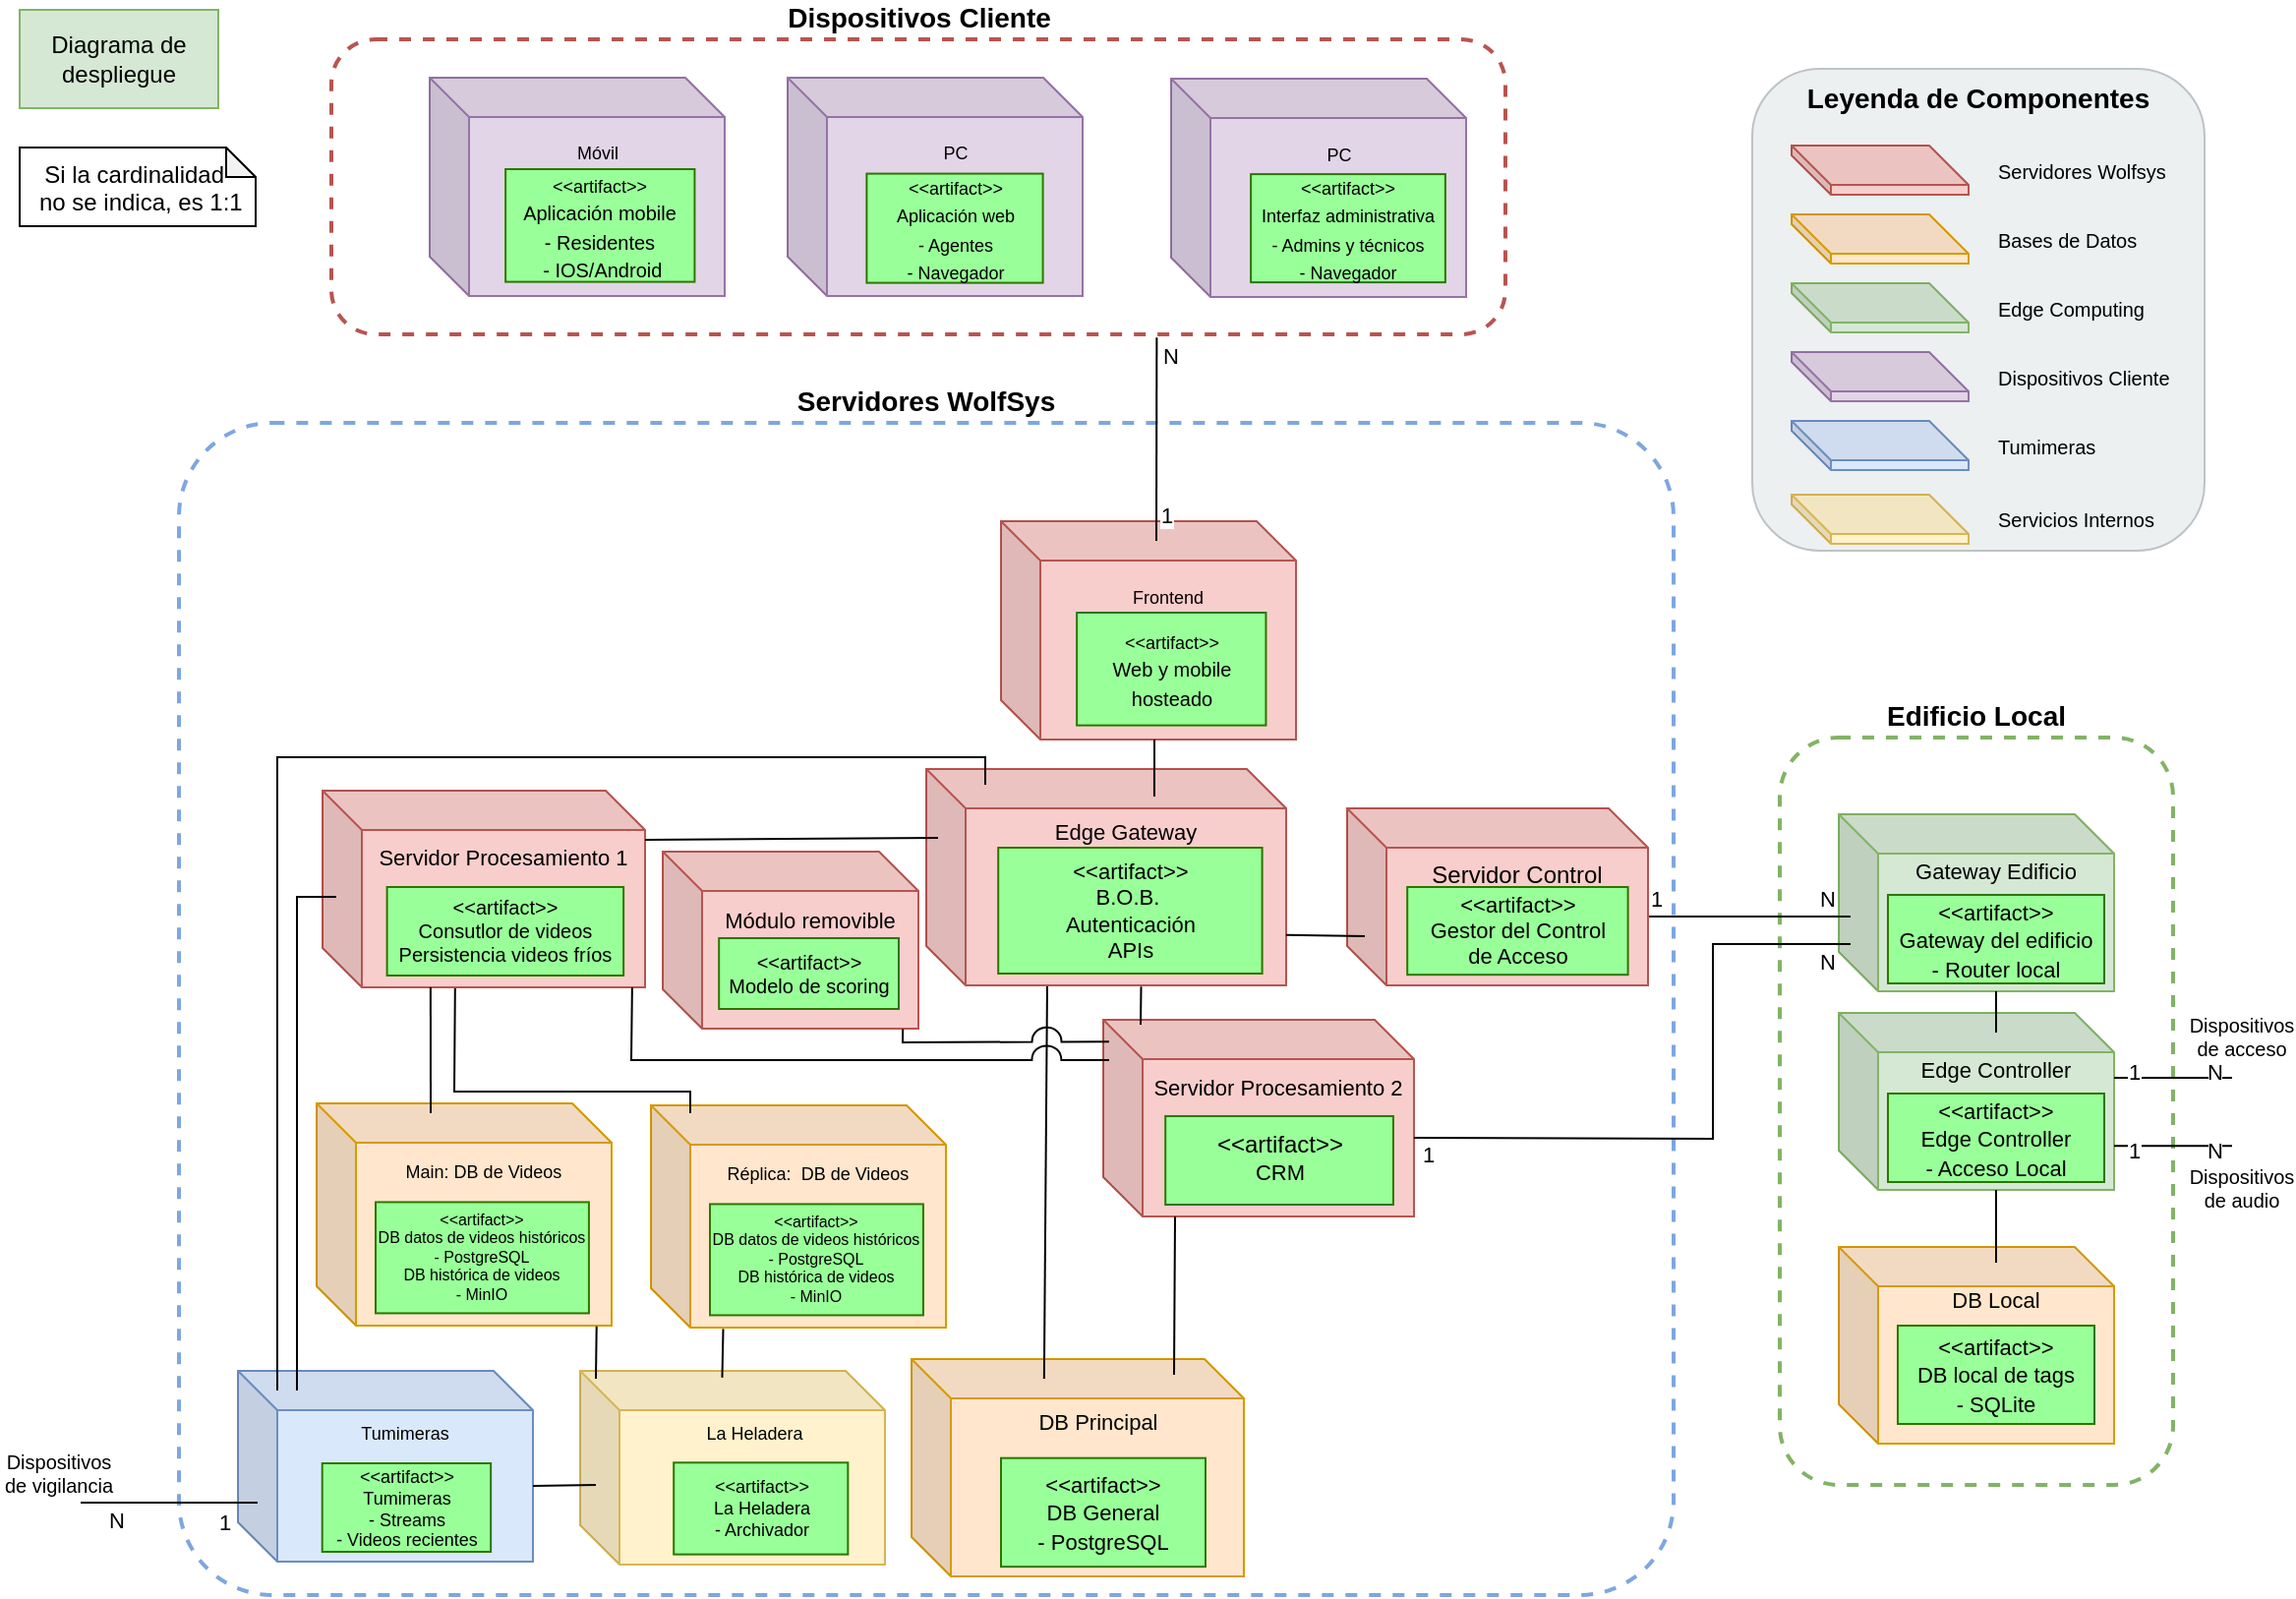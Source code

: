<mxfile version="27.1.4">
  <diagram name="Page-1" id="L1RatjPxenl9vrnPu1-D">
    <mxGraphModel dx="233" dy="1022" grid="1" gridSize="10" guides="1" tooltips="1" connect="1" arrows="1" fold="1" page="1" pageScale="1" pageWidth="1169" pageHeight="827" math="0" shadow="0">
      <root>
        <mxCell id="0" />
        <mxCell id="1" parent="0" />
        <mxCell id="0Tk5fZXrLw2a1cFThhE1-13" value="Servidores WolfSys" style="rounded=1;whiteSpace=wrap;html=1;fillColor=none;strokeColor=#7EA6E0;strokeWidth=2;dashed=1;verticalAlign=bottom;fontSize=14;fontStyle=1;labelPosition=center;verticalLabelPosition=top;align=center;arcSize=8;" parent="1" vertex="1">
          <mxGeometry x="1260" y="220" width="760" height="596" as="geometry" />
        </mxCell>
        <mxCell id="0Tk5fZXrLw2a1cFThhE1-14" value="Edificio Local" style="rounded=1;whiteSpace=wrap;html=1;fillColor=none;strokeColor=#82B366;strokeWidth=2;dashed=1;verticalAlign=bottom;fontSize=14;fontStyle=1;labelPosition=center;verticalLabelPosition=top;align=center;" parent="1" vertex="1">
          <mxGeometry x="2074" y="380" width="200" height="380" as="geometry" />
        </mxCell>
        <mxCell id="m0v21Xdj4hiuPf1z9c73-37" value="" style="group" parent="1" vertex="1" connectable="0">
          <mxGeometry x="2104" y="419" width="140" height="90" as="geometry" />
        </mxCell>
        <mxCell id="0Tk5fZXrLw2a1cFThhE1-23" value="Gateway Edificio&lt;br&gt;&lt;br&gt;&lt;div&gt;&lt;br&gt;&lt;/div&gt;&lt;div&gt;&lt;br&gt;&lt;/div&gt;&lt;div&gt;&lt;br&gt;&lt;/div&gt;" style="shape=cube;whiteSpace=wrap;html=1;boundedLbl=1;backgroundOutline=1;darkOpacity=0.05;darkOpacity2=0.1;fillColor=#d5e8d4;strokeColor=#82b366;fontSize=11;fontStyle=0;" parent="m0v21Xdj4hiuPf1z9c73-37" vertex="1">
          <mxGeometry width="140" height="90" as="geometry" />
        </mxCell>
        <mxCell id="0Tk5fZXrLw2a1cFThhE1-73" value="&lt;span style=&quot;font-size: 11px;&quot;&gt;&amp;lt;&amp;lt;artifact&amp;gt;&amp;gt;&lt;/span&gt;&lt;br style=&quot;font-size: 11px;&quot;&gt;&lt;span style=&quot;font-size: 11px;&quot;&gt;Gateway del edificio&lt;/span&gt;&lt;div&gt;&lt;span style=&quot;font-size: 11px;&quot;&gt;- Router local&lt;/span&gt;&lt;/div&gt;" style="rounded=0;whiteSpace=wrap;html=1;fillColor=#99FF99;fontColor=#000000;strokeColor=#2D7600;" parent="m0v21Xdj4hiuPf1z9c73-37" vertex="1">
          <mxGeometry x="25" y="41" width="110" height="45" as="geometry" />
        </mxCell>
        <mxCell id="0Tk5fZXrLw2a1cFThhE1-15" value="Dispositivos Cliente" style="rounded=1;whiteSpace=wrap;html=1;fillColor=none;strokeColor=#B85450;strokeWidth=2;dashed=1;verticalAlign=bottom;fontSize=14;fontStyle=1;labelPosition=center;verticalLabelPosition=top;align=center;" parent="1" vertex="1">
          <mxGeometry x="1337.5" y="25" width="597" height="150" as="geometry" />
        </mxCell>
        <mxCell id="m0v21Xdj4hiuPf1z9c73-19" value="" style="group" parent="1" vertex="1" connectable="0">
          <mxGeometry x="2060" y="40" width="230" height="245" as="geometry" />
        </mxCell>
        <mxCell id="0Tk5fZXrLw2a1cFThhE1-40" value="Leyenda de Componentes" style="rounded=1;whiteSpace=wrap;html=1;fillColor=#ECF0F1;strokeColor=#BDC3C7;verticalAlign=top;fontSize=14;fontStyle=1;" parent="m0v21Xdj4hiuPf1z9c73-19" vertex="1">
          <mxGeometry width="230" height="245" as="geometry" />
        </mxCell>
        <mxCell id="0Tk5fZXrLw2a1cFThhE1-41" value="Servidores Wolfsys" style="shape=cube;whiteSpace=wrap;html=1;boundedLbl=1;backgroundOutline=1;darkOpacity=0.05;darkOpacity2=0.1;fillColor=#f8cecc;strokeColor=#b85450;fontSize=10;verticalAlign=middle;labelBackgroundColor=none;horizontal=1;labelPosition=right;verticalLabelPosition=middle;align=left;spacing=15;" parent="m0v21Xdj4hiuPf1z9c73-19" vertex="1">
          <mxGeometry x="20" y="39" width="90" height="25" as="geometry" />
        </mxCell>
        <mxCell id="0Tk5fZXrLw2a1cFThhE1-42" value="Bases de Datos" style="shape=cube;whiteSpace=wrap;html=1;boundedLbl=1;backgroundOutline=1;darkOpacity=0.05;darkOpacity2=0.1;fillColor=#ffe6cc;strokeColor=#d79b00;fontSize=10;align=left;labelPosition=right;verticalLabelPosition=middle;verticalAlign=middle;spacing=15;" parent="m0v21Xdj4hiuPf1z9c73-19" vertex="1">
          <mxGeometry x="20" y="74" width="90" height="25" as="geometry" />
        </mxCell>
        <mxCell id="0Tk5fZXrLw2a1cFThhE1-43" value="Edge Computing" style="shape=cube;whiteSpace=wrap;html=1;boundedLbl=1;backgroundOutline=1;darkOpacity=0.05;darkOpacity2=0.1;fillColor=#d5e8d4;strokeColor=#82b366;fontSize=10;labelPosition=right;verticalLabelPosition=middle;align=left;verticalAlign=middle;spacing=15;" parent="m0v21Xdj4hiuPf1z9c73-19" vertex="1">
          <mxGeometry x="20" y="109" width="90" height="25" as="geometry" />
        </mxCell>
        <mxCell id="0Tk5fZXrLw2a1cFThhE1-44" value="Dispositivos Cliente" style="shape=cube;whiteSpace=wrap;html=1;boundedLbl=1;backgroundOutline=1;darkOpacity=0.05;darkOpacity2=0.1;fillColor=#e1d5e7;strokeColor=#9673a6;fontSize=10;labelPosition=right;verticalLabelPosition=middle;align=left;verticalAlign=middle;spacing=15;" parent="m0v21Xdj4hiuPf1z9c73-19" vertex="1">
          <mxGeometry x="20" y="144" width="90" height="25" as="geometry" />
        </mxCell>
        <mxCell id="0Tk5fZXrLw2a1cFThhE1-45" value="Tumimeras" style="shape=cube;whiteSpace=wrap;html=1;boundedLbl=1;backgroundOutline=1;darkOpacity=0.05;darkOpacity2=0.1;fillColor=#dae8fc;strokeColor=#6c8ebf;fontSize=10;labelPosition=right;verticalLabelPosition=middle;align=left;verticalAlign=middle;spacing=15;" parent="m0v21Xdj4hiuPf1z9c73-19" vertex="1">
          <mxGeometry x="20" y="179" width="90" height="25" as="geometry" />
        </mxCell>
        <mxCell id="0Tk5fZXrLw2a1cFThhE1-79" value="Servicios Internos" style="shape=cube;whiteSpace=wrap;html=1;boundedLbl=1;backgroundOutline=1;darkOpacity=0.05;darkOpacity2=0.1;fillColor=#fff2cc;strokeColor=#d6b656;fontSize=10;labelPosition=right;verticalLabelPosition=middle;align=left;verticalAlign=middle;spacing=15;" parent="m0v21Xdj4hiuPf1z9c73-19" vertex="1">
          <mxGeometry x="20" y="216.5" width="90" height="25" as="geometry" />
        </mxCell>
        <mxCell id="m0v21Xdj4hiuPf1z9c73-35" value="" style="group" parent="1" vertex="1" connectable="0">
          <mxGeometry x="2104" y="639" width="140" height="100" as="geometry" />
        </mxCell>
        <mxCell id="0Tk5fZXrLw2a1cFThhE1-25" value="DB Local&lt;div&gt;&lt;br&gt;&lt;/div&gt;&lt;div&gt;&lt;br&gt;&lt;/div&gt;&lt;div&gt;&lt;br&gt;&lt;/div&gt;&lt;div&gt;&lt;br&gt;&lt;/div&gt;&lt;div&gt;&lt;br&gt;&lt;/div&gt;" style="shape=cube;whiteSpace=wrap;html=1;boundedLbl=1;backgroundOutline=1;darkOpacity=0.05;darkOpacity2=0.1;fillColor=#ffe6cc;strokeColor=#d79b00;fontSize=11;fontStyle=0;" parent="m0v21Xdj4hiuPf1z9c73-35" vertex="1">
          <mxGeometry width="140" height="100" as="geometry" />
        </mxCell>
        <mxCell id="0Tk5fZXrLw2a1cFThhE1-75" value="&lt;span style=&quot;font-size: 11px;&quot;&gt;&amp;lt;&amp;lt;artifact&amp;gt;&amp;gt;&lt;/span&gt;&lt;br style=&quot;font-size: 11px;&quot;&gt;&lt;span style=&quot;font-size: 11px;&quot;&gt;DB local de tags&lt;/span&gt;&lt;div&gt;&lt;span style=&quot;font-size: 11px;&quot;&gt;- SQLite&lt;/span&gt;&lt;/div&gt;" style="rounded=0;whiteSpace=wrap;html=1;fillColor=#99FF99;fontColor=#000000;strokeColor=#2D7600;" parent="m0v21Xdj4hiuPf1z9c73-35" vertex="1">
          <mxGeometry x="30" y="40" width="100" height="50" as="geometry" />
        </mxCell>
        <mxCell id="m0v21Xdj4hiuPf1z9c73-36" value="" style="group" parent="1" vertex="1" connectable="0">
          <mxGeometry x="2104" y="520" width="140" height="90" as="geometry" />
        </mxCell>
        <mxCell id="0Tk5fZXrLw2a1cFThhE1-24" value="Edge Controller&lt;br&gt;&lt;br&gt;&lt;div&gt;&lt;br&gt;&lt;/div&gt;&lt;div&gt;&lt;br&gt;&lt;/div&gt;&lt;div&gt;&lt;br&gt;&lt;/div&gt;" style="shape=cube;whiteSpace=wrap;html=1;boundedLbl=1;backgroundOutline=1;darkOpacity=0.05;darkOpacity2=0.1;fillColor=#d5e8d4;strokeColor=#82b366;fontSize=11;fontStyle=0;" parent="m0v21Xdj4hiuPf1z9c73-36" vertex="1">
          <mxGeometry width="140" height="90" as="geometry" />
        </mxCell>
        <mxCell id="0Tk5fZXrLw2a1cFThhE1-74" value="&lt;span style=&quot;font-size: 11px;&quot;&gt;&amp;lt;&amp;lt;artifact&amp;gt;&amp;gt;&lt;/span&gt;&lt;br style=&quot;font-size: 11px;&quot;&gt;&lt;span style=&quot;font-size: 11px;&quot;&gt;Edge Controller&lt;/span&gt;&lt;br style=&quot;font-size: 11px;&quot;&gt;&lt;span style=&quot;font-size: 11px;&quot;&gt;- Acceso Local&lt;/span&gt;" style="rounded=0;whiteSpace=wrap;html=1;fillColor=#99FF99;fontColor=#000000;strokeColor=#2D7600;" parent="m0v21Xdj4hiuPf1z9c73-36" vertex="1">
          <mxGeometry x="25" y="41" width="110" height="45" as="geometry" />
        </mxCell>
        <mxCell id="m0v21Xdj4hiuPf1z9c73-38" value="" style="endArrow=none;html=1;rounded=0;exitX=0;exitY=0;exitDx=153;exitDy=55;exitPerimeter=0;" parent="1" source="0Tk5fZXrLw2a1cFThhE1-18" edge="1">
          <mxGeometry width="50" height="50" relative="1" as="geometry">
            <mxPoint x="2040" y="430" as="sourcePoint" />
            <mxPoint x="2110" y="471" as="targetPoint" />
          </mxGeometry>
        </mxCell>
        <mxCell id="UEStjm2suzNG5LrH94K0-3" value="1" style="edgeLabel;html=1;align=center;verticalAlign=middle;resizable=0;points=[];" parent="m0v21Xdj4hiuPf1z9c73-38" vertex="1" connectable="0">
          <mxGeometry x="-0.84" relative="1" as="geometry">
            <mxPoint x="-4" y="-9" as="offset" />
          </mxGeometry>
        </mxCell>
        <mxCell id="UEStjm2suzNG5LrH94K0-4" value="N" style="edgeLabel;html=1;align=center;verticalAlign=middle;resizable=0;points=[];" parent="m0v21Xdj4hiuPf1z9c73-38" vertex="1" connectable="0">
          <mxGeometry x="0.79" relative="1" as="geometry">
            <mxPoint x="-1" y="-9" as="offset" />
          </mxGeometry>
        </mxCell>
        <mxCell id="ctdQVq7g29GabEfNCbRm-10" value="" style="group" parent="1" vertex="1" connectable="0">
          <mxGeometry x="1632.5" y="696" width="169" height="110.5" as="geometry" />
        </mxCell>
        <mxCell id="ctdQVq7g29GabEfNCbRm-11" value="" style="group" parent="ctdQVq7g29GabEfNCbRm-10" vertex="1" connectable="0">
          <mxGeometry width="169" height="110.5" as="geometry" />
        </mxCell>
        <mxCell id="0Tk5fZXrLw2a1cFThhE1-19" value="DB Principal&lt;br&gt;&lt;br&gt;&lt;div&gt;&lt;br&gt;&lt;/div&gt;&lt;div&gt;&lt;br&gt;&lt;/div&gt;&lt;div&gt;&lt;br&gt;&lt;/div&gt;&lt;div&gt;&lt;br&gt;&lt;/div&gt;" style="shape=cube;whiteSpace=wrap;html=1;boundedLbl=1;backgroundOutline=1;darkOpacity=0.05;darkOpacity2=0.1;fillColor=#ffe6cc;strokeColor=#d79b00;fontSize=11;fontStyle=0;" parent="ctdQVq7g29GabEfNCbRm-11" vertex="1">
          <mxGeometry width="169" height="110.5" as="geometry" />
        </mxCell>
        <mxCell id="0Tk5fZXrLw2a1cFThhE1-63" value="&lt;span style=&quot;font-size: 11px;&quot;&gt;&amp;lt;&amp;lt;artifact&amp;gt;&amp;gt;&lt;/span&gt;&lt;br style=&quot;font-size: 11px;&quot;&gt;&lt;span style=&quot;font-size: 11px;&quot;&gt;DB General&lt;/span&gt;&lt;div&gt;&lt;span style=&quot;font-size: 11px;&quot;&gt;-&amp;nbsp;&lt;/span&gt;&lt;span style=&quot;font-size: 11px; background-color: transparent; color: light-dark(rgb(0, 0, 0), rgb(237, 237, 237));&quot;&gt;PostgreSQL&lt;/span&gt;&lt;/div&gt;" style="rounded=0;whiteSpace=wrap;html=1;fillColor=#99FF99;fontColor=#000000;strokeColor=#2D7600;" parent="ctdQVq7g29GabEfNCbRm-11" vertex="1">
          <mxGeometry x="45.5" y="50.339" width="104.0" height="55.25" as="geometry" />
        </mxCell>
        <mxCell id="m0v21Xdj4hiuPf1z9c73-32" value="" style="endArrow=none;html=1;rounded=0;exitX=0.399;exitY=0.09;exitDx=0;exitDy=0;exitPerimeter=0;entryX=0.336;entryY=1.002;entryDx=0;entryDy=0;entryPerimeter=0;" parent="1" source="0Tk5fZXrLw2a1cFThhE1-19" target="m0v21Xdj4hiuPf1z9c73-2" edge="1">
          <mxGeometry width="50" height="50" relative="1" as="geometry">
            <mxPoint x="1670" y="676" as="sourcePoint" />
            <mxPoint x="1702" y="508" as="targetPoint" />
          </mxGeometry>
        </mxCell>
        <mxCell id="ctdQVq7g29GabEfNCbRm-3" value="" style="group" parent="1" vertex="1" connectable="0">
          <mxGeometry x="1730" y="523.5" width="158" height="100" as="geometry" />
        </mxCell>
        <mxCell id="0Tk5fZXrLw2a1cFThhE1-17" value="Servidor Procesamiento 2&lt;br&gt;&lt;br&gt;&lt;div&gt;&lt;br&gt;&lt;/div&gt;&lt;div&gt;&lt;br&gt;&lt;/div&gt;&lt;div&gt;&lt;br&gt;&lt;/div&gt;" style="shape=cube;whiteSpace=wrap;html=1;boundedLbl=1;backgroundOutline=1;darkOpacity=0.05;darkOpacity2=0.1;fillColor=#f8cecc;strokeColor=#b85450;fontSize=11;fontStyle=0;" parent="ctdQVq7g29GabEfNCbRm-3" vertex="1">
          <mxGeometry width="158.0" height="100" as="geometry" />
        </mxCell>
        <mxCell id="0Tk5fZXrLw2a1cFThhE1-59" value="&amp;lt;&amp;lt;artifact&amp;gt;&amp;gt;&lt;br&gt;&lt;span style=&quot;font-size: 11px;&quot;&gt;CRM&lt;/span&gt;" style="rounded=0;whiteSpace=wrap;html=1;fillColor=#99FF99;fontColor=#000000;strokeColor=#2D7600;verticalAlign=top;" parent="ctdQVq7g29GabEfNCbRm-3" vertex="1">
          <mxGeometry x="31.6" y="49" width="115.867" height="45" as="geometry" />
        </mxCell>
        <mxCell id="ctdQVq7g29GabEfNCbRm-5" value="" style="group" parent="1" vertex="1" connectable="0">
          <mxGeometry x="1854" y="416" width="153" height="90" as="geometry" />
        </mxCell>
        <mxCell id="0Tk5fZXrLw2a1cFThhE1-18" value="Servidor Control&lt;br&gt;&lt;div&gt;&lt;br&gt;&lt;/div&gt;&lt;div&gt;&lt;br&gt;&lt;/div&gt;&lt;div&gt;&lt;br&gt;&lt;/div&gt;" style="shape=cube;whiteSpace=wrap;html=1;boundedLbl=1;backgroundOutline=1;darkOpacity=0.05;darkOpacity2=0.1;fillColor=#f8cecc;strokeColor=#b85450;fontSize=12;fontStyle=0;" parent="ctdQVq7g29GabEfNCbRm-5" vertex="1">
          <mxGeometry width="153" height="90" as="geometry" />
        </mxCell>
        <mxCell id="0Tk5fZXrLw2a1cFThhE1-61" value="&amp;lt;&amp;lt;artifact&amp;gt;&amp;gt;&lt;br&gt;Gestor del Control&lt;br&gt;de Acceso" style="rounded=0;whiteSpace=wrap;html=1;fillColor=#99FF99;fontColor=#000000;strokeColor=#2D7600;fontSize=11;" parent="ctdQVq7g29GabEfNCbRm-5" vertex="1">
          <mxGeometry x="30.6" y="40" width="112.2" height="44.6" as="geometry" />
        </mxCell>
        <mxCell id="ctdQVq7g29GabEfNCbRm-8" value="" style="group" parent="1" vertex="1" connectable="0">
          <mxGeometry x="1290" y="702" width="150" height="97" as="geometry" />
        </mxCell>
        <mxCell id="0Tk5fZXrLw2a1cFThhE1-21" value="Tumimeras&lt;br&gt;&lt;br&gt;&lt;div&gt;&lt;br&gt;&lt;/div&gt;&lt;div&gt;&lt;br&gt;&lt;/div&gt;&lt;div&gt;&lt;br&gt;&lt;/div&gt;&lt;div&gt;&lt;br&gt;&lt;/div&gt;" style="shape=cube;whiteSpace=wrap;html=1;boundedLbl=1;backgroundOutline=1;darkOpacity=0.05;darkOpacity2=0.1;fillColor=#dae8fc;strokeColor=#6c8ebf;fontSize=9;fontStyle=0;" parent="ctdQVq7g29GabEfNCbRm-8" vertex="1">
          <mxGeometry width="150" height="97" as="geometry" />
        </mxCell>
        <mxCell id="0Tk5fZXrLw2a1cFThhE1-69" value="&lt;span&gt;&amp;lt;&amp;lt;artifact&amp;gt;&amp;gt;&lt;/span&gt;&lt;br&gt;Tumimeras&lt;div&gt;- Streams&lt;/div&gt;&lt;div&gt;- Videos recientes&lt;/div&gt;" style="rounded=0;whiteSpace=wrap;html=1;fillColor=light-dark(#99FF99,#004400);fontColor=#000000;strokeColor=#2D7600;fontSize=9;" parent="ctdQVq7g29GabEfNCbRm-8" vertex="1">
          <mxGeometry x="42.857" y="47" width="85.714" height="45" as="geometry" />
        </mxCell>
        <mxCell id="ctdQVq7g29GabEfNCbRm-9" value="" style="group" parent="1" vertex="1" connectable="0">
          <mxGeometry x="1330" y="566" width="150" height="113" as="geometry" />
        </mxCell>
        <mxCell id="0Tk5fZXrLw2a1cFThhE1-20" value="Main: DB de Videos&lt;br&gt;&lt;br&gt;&lt;br&gt;&lt;div&gt;&lt;br&gt;&lt;/div&gt;&lt;div&gt;&lt;br&gt;&lt;/div&gt;&lt;div&gt;&lt;br&gt;&lt;/div&gt;&lt;div&gt;&lt;br&gt;&lt;/div&gt;" style="shape=cube;whiteSpace=wrap;html=1;boundedLbl=1;backgroundOutline=1;darkOpacity=0.05;darkOpacity2=0.1;fillColor=#ffe6cc;strokeColor=#d79b00;fontSize=9;fontStyle=0;" parent="ctdQVq7g29GabEfNCbRm-9" vertex="1">
          <mxGeometry width="150" height="113.0" as="geometry" />
        </mxCell>
        <mxCell id="0Tk5fZXrLw2a1cFThhE1-65" value="&lt;span&gt;&amp;lt;&amp;lt;artifact&amp;gt;&amp;gt;&lt;/span&gt;&lt;br&gt;&lt;span&gt;DB datos de videos históricos&lt;/span&gt;&lt;div&gt;&lt;span&gt;- PostgreSQL&lt;/span&gt;&lt;/div&gt;&lt;div&gt;&lt;span&gt;DB histórica de videos&lt;/span&gt;&lt;/div&gt;&lt;div&gt;- MinIO&lt;/div&gt;" style="rounded=0;whiteSpace=wrap;html=1;fillColor=#99FF99;fontColor=#000000;strokeColor=#2D7600;fontSize=8;" parent="ctdQVq7g29GabEfNCbRm-9" vertex="1">
          <mxGeometry x="30" y="50.22" width="108.46" height="56.5" as="geometry" />
        </mxCell>
        <mxCell id="ctdQVq7g29GabEfNCbRm-12" value="" style="group" parent="1" vertex="1" connectable="0">
          <mxGeometry x="1333" y="407" width="164" height="100" as="geometry" />
        </mxCell>
        <mxCell id="ctdQVq7g29GabEfNCbRm-13" value="Servidor Procesamiento 1&lt;div&gt;&lt;br&gt;&lt;/div&gt;&lt;div&gt;&lt;br&gt;&lt;/div&gt;&lt;div&gt;&lt;br&gt;&lt;/div&gt;&lt;div&gt;&lt;br&gt;&lt;/div&gt;" style="shape=cube;whiteSpace=wrap;html=1;boundedLbl=1;backgroundOutline=1;darkOpacity=0.05;darkOpacity2=0.1;fillColor=#f8cecc;strokeColor=#b85450;fontSize=11;fontStyle=0;" parent="ctdQVq7g29GabEfNCbRm-12" vertex="1">
          <mxGeometry width="164.0" height="100" as="geometry" />
        </mxCell>
        <mxCell id="ctdQVq7g29GabEfNCbRm-14" value="&amp;lt;&amp;lt;artifact&amp;gt;&amp;gt;&lt;br&gt;&lt;span&gt;Consutlor de videos&lt;/span&gt;&lt;div&gt;&lt;span&gt;Persistencia videos fríos&lt;/span&gt;&lt;/div&gt;" style="rounded=0;whiteSpace=wrap;html=1;fillColor=#99FF99;fontColor=#000000;strokeColor=#2D7600;verticalAlign=top;fontSize=10;spacing=0;" parent="ctdQVq7g29GabEfNCbRm-12" vertex="1">
          <mxGeometry x="32.8" y="49" width="120.267" height="45" as="geometry" />
        </mxCell>
        <mxCell id="m0v21Xdj4hiuPf1z9c73-1" value="" style="group" parent="1" vertex="1" connectable="0">
          <mxGeometry x="1640" y="406" width="183" height="100" as="geometry" />
        </mxCell>
        <mxCell id="m0v21Xdj4hiuPf1z9c73-2" value="Edge Gateway&lt;div&gt;&lt;br&gt;&lt;/div&gt;&lt;div&gt;&lt;br&gt;&lt;/div&gt;&lt;div&gt;&lt;br&gt;&lt;/div&gt;&lt;div&gt;&lt;br&gt;&lt;/div&gt;&lt;div&gt;&lt;br&gt;&lt;/div&gt;" style="shape=cube;whiteSpace=wrap;html=1;boundedLbl=1;backgroundOutline=1;darkOpacity=0.05;darkOpacity2=0.1;fillColor=#f8cecc;strokeColor=#b85450;fontSize=11;fontStyle=0;" parent="m0v21Xdj4hiuPf1z9c73-1" vertex="1">
          <mxGeometry y="-10" width="183" height="110" as="geometry" />
        </mxCell>
        <mxCell id="m0v21Xdj4hiuPf1z9c73-3" value="&amp;lt;&amp;lt;artifact&amp;gt;&amp;gt;&lt;br&gt;&lt;span&gt;B.O.B.&amp;nbsp;&lt;/span&gt;&lt;div&gt;&lt;span&gt;Autenticación&lt;/span&gt;&lt;div&gt;&lt;span&gt;APIs&lt;/span&gt;&lt;/div&gt;&lt;/div&gt;" style="rounded=0;whiteSpace=wrap;html=1;fillColor=#99FF99;fontColor=#000000;strokeColor=#2D7600;fontSize=11;" parent="m0v21Xdj4hiuPf1z9c73-1" vertex="1">
          <mxGeometry x="36.6" y="30" width="134.2" height="64" as="geometry" />
        </mxCell>
        <mxCell id="m0v21Xdj4hiuPf1z9c73-5" value="" style="group" parent="1" vertex="1" connectable="0">
          <mxGeometry x="1506" y="438" width="140" height="90" as="geometry" />
        </mxCell>
        <mxCell id="m0v21Xdj4hiuPf1z9c73-6" value="Módulo removible&lt;div&gt;&lt;br&gt;&lt;/div&gt;&lt;div&gt;&lt;br&gt;&lt;/div&gt;&lt;div&gt;&lt;br&gt;&lt;/div&gt;" style="shape=cube;whiteSpace=wrap;html=1;boundedLbl=1;backgroundOutline=1;darkOpacity=0.05;darkOpacity2=0.1;fillColor=#f8cecc;strokeColor=#b85450;fontSize=11;fontStyle=0;" parent="m0v21Xdj4hiuPf1z9c73-5" vertex="1">
          <mxGeometry width="130" height="90" as="geometry" />
        </mxCell>
        <mxCell id="m0v21Xdj4hiuPf1z9c73-7" value="&amp;lt;&amp;lt;artifact&amp;gt;&amp;gt;&lt;br&gt;&lt;span&gt;Modelo de scoring&lt;/span&gt;" style="rounded=0;whiteSpace=wrap;html=1;fillColor=#99FF99;fontColor=#000000;strokeColor=#2D7600;verticalAlign=top;fontSize=10;" parent="m0v21Xdj4hiuPf1z9c73-5" vertex="1">
          <mxGeometry x="28.6" y="44" width="91.4" height="36" as="geometry" />
        </mxCell>
        <mxCell id="m0v21Xdj4hiuPf1z9c73-11" value="" style="endArrow=none;html=1;rounded=0;exitX=0;exitY=0;exitDx=164.0;exitDy=60;exitPerimeter=0;" parent="1" edge="1">
          <mxGeometry width="50" height="50" relative="1" as="geometry">
            <mxPoint x="1497" y="432" as="sourcePoint" />
            <mxPoint x="1646" y="431" as="targetPoint" />
          </mxGeometry>
        </mxCell>
        <mxCell id="m0v21Xdj4hiuPf1z9c73-22" value="" style="endArrow=none;html=1;rounded=0;entryX=0.335;entryY=1;entryDx=0;entryDy=0;entryPerimeter=0;" parent="1" target="ctdQVq7g29GabEfNCbRm-13" edge="1">
          <mxGeometry width="50" height="50" relative="1" as="geometry">
            <mxPoint x="1388" y="571" as="sourcePoint" />
            <mxPoint x="1387.776" y="539.3" as="targetPoint" />
          </mxGeometry>
        </mxCell>
        <mxCell id="m0v21Xdj4hiuPf1z9c73-23" value="" style="endArrow=none;html=1;rounded=0;exitX=1;exitY=0.767;exitDx=0;exitDy=0;exitPerimeter=0;" parent="1" source="m0v21Xdj4hiuPf1z9c73-2" edge="1">
          <mxGeometry width="50" height="50" relative="1" as="geometry">
            <mxPoint x="1830" y="536" as="sourcePoint" />
            <mxPoint x="1863" y="481" as="targetPoint" />
          </mxGeometry>
        </mxCell>
        <mxCell id="m0v21Xdj4hiuPf1z9c73-27" value="" style="endArrow=none;html=1;rounded=0;entryX=0.96;entryY=1.001;entryDx=0;entryDy=0;entryPerimeter=0;jumpStyle=arc;jumpSize=15;" parent="1" target="ctdQVq7g29GabEfNCbRm-13" edge="1">
          <mxGeometry width="50" height="50" relative="1" as="geometry">
            <mxPoint x="1733" y="544" as="sourcePoint" />
            <mxPoint x="1507.372" y="509.5" as="targetPoint" />
            <Array as="points">
              <mxPoint x="1490" y="544" />
            </Array>
          </mxGeometry>
        </mxCell>
        <mxCell id="m0v21Xdj4hiuPf1z9c73-28" value="" style="endArrow=none;html=1;rounded=0;entryX=0.597;entryY=1.006;entryDx=0;entryDy=0;entryPerimeter=0;" parent="1" target="m0v21Xdj4hiuPf1z9c73-2" edge="1">
          <mxGeometry width="50" height="50" relative="1" as="geometry">
            <mxPoint x="1749" y="526" as="sourcePoint" />
            <mxPoint x="1790" y="566" as="targetPoint" />
          </mxGeometry>
        </mxCell>
        <mxCell id="m0v21Xdj4hiuPf1z9c73-31" value="" style="endArrow=none;html=1;rounded=0;exitX=0.939;exitY=1.003;exitDx=0;exitDy=0;exitPerimeter=0;entryX=0.019;entryY=0.111;entryDx=0;entryDy=0;entryPerimeter=0;jumpStyle=arc;jumpSize=15;" parent="1" source="m0v21Xdj4hiuPf1z9c73-6" target="0Tk5fZXrLw2a1cFThhE1-17" edge="1">
          <mxGeometry width="50" height="50" relative="1" as="geometry">
            <mxPoint x="1670" y="596" as="sourcePoint" />
            <mxPoint x="1720" y="546" as="targetPoint" />
            <Array as="points">
              <mxPoint x="1628" y="535" />
            </Array>
          </mxGeometry>
        </mxCell>
        <mxCell id="m0v21Xdj4hiuPf1z9c73-33" value="" style="endArrow=none;html=1;rounded=0;exitX=0.231;exitY=1.001;exitDx=0;exitDy=0;exitPerimeter=0;" parent="1" source="0Tk5fZXrLw2a1cFThhE1-17" edge="1">
          <mxGeometry width="50" height="50" relative="1" as="geometry">
            <mxPoint x="1820" y="746" as="sourcePoint" />
            <mxPoint x="1766" y="704" as="targetPoint" />
          </mxGeometry>
        </mxCell>
        <mxCell id="m0v21Xdj4hiuPf1z9c73-39" value="" style="endArrow=none;html=1;rounded=0;exitX=0;exitY=0;exitDx=158.0;exitDy=60;exitPerimeter=0;" parent="1" source="0Tk5fZXrLw2a1cFThhE1-17" edge="1">
          <mxGeometry width="50" height="50" relative="1" as="geometry">
            <mxPoint x="1950" y="640" as="sourcePoint" />
            <mxPoint x="2110" y="485" as="targetPoint" />
            <Array as="points">
              <mxPoint x="2040" y="584" />
              <mxPoint x="2040" y="485" />
            </Array>
          </mxGeometry>
        </mxCell>
        <mxCell id="UEStjm2suzNG5LrH94K0-5" value="N" style="edgeLabel;html=1;align=center;verticalAlign=middle;resizable=0;points=[];" parent="m0v21Xdj4hiuPf1z9c73-39" vertex="1" connectable="0">
          <mxGeometry x="0.924" y="-1" relative="1" as="geometry">
            <mxPoint y="8" as="offset" />
          </mxGeometry>
        </mxCell>
        <mxCell id="UEStjm2suzNG5LrH94K0-6" value="1" style="edgeLabel;html=1;align=center;verticalAlign=middle;resizable=0;points=[];" parent="m0v21Xdj4hiuPf1z9c73-39" vertex="1" connectable="0">
          <mxGeometry x="-0.958" y="-1" relative="1" as="geometry">
            <mxPoint y="7" as="offset" />
          </mxGeometry>
        </mxCell>
        <mxCell id="m0v21Xdj4hiuPf1z9c73-41" value="" style="group" parent="1" vertex="1" connectable="0">
          <mxGeometry x="1464" y="702" width="155" height="98.5" as="geometry" />
        </mxCell>
        <mxCell id="0Tk5fZXrLw2a1cFThhE1-22" value="&amp;nbsp;La Heladera&lt;br&gt;&lt;br&gt;&lt;div&gt;&lt;br&gt;&lt;/div&gt;&lt;div&gt;&lt;br&gt;&lt;/div&gt;&lt;div&gt;&lt;br&gt;&lt;/div&gt;&lt;div&gt;&lt;br&gt;&lt;/div&gt;" style="shape=cube;whiteSpace=wrap;html=1;boundedLbl=1;backgroundOutline=1;darkOpacity=0.05;darkOpacity2=0.1;fillColor=#fff2cc;strokeColor=#d6b656;fontSize=9;fontStyle=0;" parent="m0v21Xdj4hiuPf1z9c73-41" vertex="1">
          <mxGeometry width="155" height="98.5" as="geometry" />
        </mxCell>
        <mxCell id="0Tk5fZXrLw2a1cFThhE1-68" value="&lt;span&gt;&amp;lt;&amp;lt;artifact&amp;gt;&amp;gt;&lt;/span&gt;&lt;br&gt;La Heladera&lt;div&gt;- Archivador&lt;/div&gt;" style="rounded=0;whiteSpace=wrap;html=1;fillColor=light-dark(#99FF99,#99FF99);fontColor=#000000;strokeColor=#2D7600;fontSize=9;" parent="m0v21Xdj4hiuPf1z9c73-41" vertex="1">
          <mxGeometry x="47.607" y="46.658" width="88.571" height="46.658" as="geometry" />
        </mxCell>
        <mxCell id="m0v21Xdj4hiuPf1z9c73-13" value="" style="endArrow=none;html=1;rounded=0;exitX=0;exitY=0;exitDx=150;exitDy=58.5;exitPerimeter=0;" parent="1" source="0Tk5fZXrLw2a1cFThhE1-21" edge="1">
          <mxGeometry width="50" height="50" relative="1" as="geometry">
            <mxPoint x="1491" y="862" as="sourcePoint" />
            <mxPoint x="1472" y="760" as="targetPoint" />
          </mxGeometry>
        </mxCell>
        <mxCell id="m0v21Xdj4hiuPf1z9c73-20" value="" style="endArrow=none;html=1;rounded=0;entryX=0.949;entryY=1.003;entryDx=0;entryDy=0;entryPerimeter=0;" parent="1" target="0Tk5fZXrLw2a1cFThhE1-20" edge="1">
          <mxGeometry width="50" height="50" relative="1" as="geometry">
            <mxPoint x="1472" y="706" as="sourcePoint" />
            <mxPoint x="1460" y="649" as="targetPoint" />
          </mxGeometry>
        </mxCell>
        <mxCell id="m0v21Xdj4hiuPf1z9c73-12" value="" style="endArrow=none;html=1;rounded=0;" parent="1" edge="1">
          <mxGeometry width="50" height="50" relative="1" as="geometry">
            <mxPoint x="1320" y="712" as="sourcePoint" />
            <mxPoint x="1340" y="461" as="targetPoint" />
            <Array as="points">
              <mxPoint x="1320" y="461" />
            </Array>
          </mxGeometry>
        </mxCell>
        <mxCell id="m0v21Xdj4hiuPf1z9c73-17" value="" style="endArrow=none;html=1;rounded=0;" parent="1" edge="1">
          <mxGeometry width="50" height="50" relative="1" as="geometry">
            <mxPoint x="1310" y="712" as="sourcePoint" />
            <mxPoint x="1670" y="404" as="targetPoint" />
            <Array as="points">
              <mxPoint x="1310" y="390" />
              <mxPoint x="1670" y="390" />
            </Array>
          </mxGeometry>
        </mxCell>
        <mxCell id="m0v21Xdj4hiuPf1z9c73-42" value="" style="group;verticalAlign=bottom;labelPosition=center;verticalLabelPosition=top;align=center;" parent="1" vertex="1" connectable="0">
          <mxGeometry x="1387.5" y="44.5" width="150" height="111" as="geometry" />
        </mxCell>
        <mxCell id="0Tk5fZXrLw2a1cFThhE1-26" value="Móvil&lt;div&gt;&lt;br&gt;&lt;/div&gt;&lt;div&gt;&lt;br&gt;&lt;/div&gt;&lt;div&gt;&lt;br&gt;&lt;/div&gt;&lt;div&gt;&lt;br&gt;&lt;/div&gt;&lt;div&gt;&lt;br&gt;&lt;/div&gt;" style="shape=cube;whiteSpace=wrap;html=1;boundedLbl=1;backgroundOutline=1;darkOpacity=0.05;darkOpacity2=0.1;fillColor=#e1d5e7;strokeColor=#9673a6;fontSize=9;fontStyle=0;" parent="m0v21Xdj4hiuPf1z9c73-42" vertex="1">
          <mxGeometry width="150" height="111" as="geometry" />
        </mxCell>
        <mxCell id="0Tk5fZXrLw2a1cFThhE1-70" value="&lt;span style=&quot;font-size: 9px;&quot;&gt;&amp;lt;&amp;lt;artifact&amp;gt;&amp;gt;&lt;/span&gt;&lt;br style=&quot;font-size: 9px;&quot;&gt;&lt;font size=&quot;1&quot;&gt;Aplicación mobile&lt;/font&gt;&lt;br style=&quot;font-size: 9px;&quot;&gt;&lt;font size=&quot;1&quot;&gt;- Residentes&lt;/font&gt;&lt;div&gt;&lt;font size=&quot;1&quot;&gt;&amp;nbsp;- IOS/Android&lt;/font&gt;&lt;/div&gt;" style="rounded=0;whiteSpace=wrap;html=1;fillColor=#99FF99;fontColor=#000000;strokeColor=#2D7600;" parent="m0v21Xdj4hiuPf1z9c73-42" vertex="1">
          <mxGeometry x="38.57" y="46.5" width="96.15" height="57.3" as="geometry" />
        </mxCell>
        <mxCell id="m0v21Xdj4hiuPf1z9c73-45" value="Diagrama de despliegue" style="rounded=0;whiteSpace=wrap;html=1;fillColor=#d5e8d4;strokeColor=#82b366;" parent="1" vertex="1">
          <mxGeometry x="1179" y="10" width="101" height="50" as="geometry" />
        </mxCell>
        <mxCell id="UEStjm2suzNG5LrH94K0-7" value="" style="group" parent="1" vertex="1" connectable="0">
          <mxGeometry x="1500" y="567" width="150" height="113" as="geometry" />
        </mxCell>
        <mxCell id="UEStjm2suzNG5LrH94K0-8" value="Réplica:&amp;nbsp; DB de Videos&lt;br&gt;&lt;br&gt;&lt;br&gt;&lt;div&gt;&lt;br&gt;&lt;/div&gt;&lt;div&gt;&lt;br&gt;&lt;/div&gt;&lt;div&gt;&lt;br&gt;&lt;/div&gt;&lt;div&gt;&lt;br&gt;&lt;/div&gt;" style="shape=cube;whiteSpace=wrap;html=1;boundedLbl=1;backgroundOutline=1;darkOpacity=0.05;darkOpacity2=0.1;fillColor=#ffe6cc;strokeColor=#d79b00;fontSize=9;fontStyle=0;" parent="UEStjm2suzNG5LrH94K0-7" vertex="1">
          <mxGeometry width="150" height="113.0" as="geometry" />
        </mxCell>
        <mxCell id="UEStjm2suzNG5LrH94K0-9" value="&lt;span&gt;&amp;lt;&amp;lt;artifact&amp;gt;&amp;gt;&lt;/span&gt;&lt;br&gt;&lt;span&gt;DB datos de videos históricos&lt;/span&gt;&lt;div&gt;&lt;span&gt;- PostgreSQL&lt;/span&gt;&lt;/div&gt;&lt;div&gt;&lt;span&gt;DB histórica de videos&lt;/span&gt;&lt;/div&gt;&lt;div&gt;- MinIO&lt;/div&gt;" style="rounded=0;whiteSpace=wrap;html=1;fillColor=#99FF99;fontColor=#000000;strokeColor=#2D7600;fontSize=8;" parent="UEStjm2suzNG5LrH94K0-7" vertex="1">
          <mxGeometry x="30" y="50.22" width="108.46" height="56.5" as="geometry" />
        </mxCell>
        <mxCell id="UEStjm2suzNG5LrH94K0-10" value="" style="endArrow=none;html=1;rounded=0;entryX=0.411;entryY=1.005;entryDx=0;entryDy=0;entryPerimeter=0;" parent="1" target="ctdQVq7g29GabEfNCbRm-13" edge="1">
          <mxGeometry width="50" height="50" relative="1" as="geometry">
            <mxPoint x="1520" y="571" as="sourcePoint" />
            <mxPoint x="1470" y="520" as="targetPoint" />
            <Array as="points">
              <mxPoint x="1520" y="560" />
              <mxPoint x="1400" y="560" />
            </Array>
          </mxGeometry>
        </mxCell>
        <mxCell id="UEStjm2suzNG5LrH94K0-11" value="" style="endArrow=none;html=1;rounded=0;entryX=0.245;entryY=1.006;entryDx=0;entryDy=0;entryPerimeter=0;exitX=0.466;exitY=0.035;exitDx=0;exitDy=0;exitPerimeter=0;" parent="1" source="0Tk5fZXrLw2a1cFThhE1-22" target="UEStjm2suzNG5LrH94K0-8" edge="1">
          <mxGeometry width="50" height="50" relative="1" as="geometry">
            <mxPoint x="1407" y="708" as="sourcePoint" />
            <mxPoint x="1570" y="710" as="targetPoint" />
          </mxGeometry>
        </mxCell>
        <mxCell id="UEStjm2suzNG5LrH94K0-12" value="" style="endArrow=none;html=1;rounded=0;entryX=0;entryY=0;entryDx=80;entryDy=90;entryPerimeter=0;" parent="1" target="0Tk5fZXrLw2a1cFThhE1-23" edge="1">
          <mxGeometry width="50" height="50" relative="1" as="geometry">
            <mxPoint x="2184" y="530" as="sourcePoint" />
            <mxPoint x="2324" y="500" as="targetPoint" />
          </mxGeometry>
        </mxCell>
        <mxCell id="UEStjm2suzNG5LrH94K0-13" value="" style="endArrow=none;html=1;rounded=0;entryX=0;entryY=0;entryDx=80;entryDy=90;entryPerimeter=0;" parent="1" target="0Tk5fZXrLw2a1cFThhE1-24" edge="1">
          <mxGeometry width="50" height="50" relative="1" as="geometry">
            <mxPoint x="2184" y="647" as="sourcePoint" />
            <mxPoint x="2204" y="620" as="targetPoint" />
          </mxGeometry>
        </mxCell>
        <mxCell id="UEStjm2suzNG5LrH94K0-14" value="Si la cardinalidad&amp;nbsp;&lt;div&gt;&amp;nbsp;no se indica, es 1:1&lt;/div&gt;" style="shape=note;whiteSpace=wrap;html=1;backgroundOutline=1;darkOpacity=0.05;verticalAlign=top;size=15;" parent="1" vertex="1">
          <mxGeometry x="1179" y="80" width="120" height="40" as="geometry" />
        </mxCell>
        <mxCell id="Hc8geuu9AQfKQrFBoYjc-1" value="" style="endArrow=none;html=1;rounded=0;exitX=0;exitY=0;exitDx=140;exitDy=55;exitPerimeter=0;" parent="1" edge="1">
          <mxGeometry width="50" height="50" relative="1" as="geometry">
            <mxPoint x="2244" y="553" as="sourcePoint" />
            <mxPoint x="2304" y="553" as="targetPoint" />
          </mxGeometry>
        </mxCell>
        <mxCell id="Hc8geuu9AQfKQrFBoYjc-2" value="1" style="edgeLabel;html=1;align=center;verticalAlign=middle;resizable=0;points=[];" parent="Hc8geuu9AQfKQrFBoYjc-1" vertex="1" connectable="0">
          <mxGeometry x="-0.817" relative="1" as="geometry">
            <mxPoint x="4" y="-3" as="offset" />
          </mxGeometry>
        </mxCell>
        <mxCell id="Hc8geuu9AQfKQrFBoYjc-3" value="N" style="edgeLabel;html=1;align=center;verticalAlign=middle;resizable=0;points=[];" parent="Hc8geuu9AQfKQrFBoYjc-1" vertex="1" connectable="0">
          <mxGeometry x="0.767" y="-1" relative="1" as="geometry">
            <mxPoint x="-2" y="-4" as="offset" />
          </mxGeometry>
        </mxCell>
        <mxCell id="Hc8geuu9AQfKQrFBoYjc-4" value="Dispositivos de acceso" style="text;html=1;align=center;verticalAlign=middle;whiteSpace=wrap;rounded=0;fontSize=10;" parent="1" vertex="1">
          <mxGeometry x="2283" y="517" width="52" height="30" as="geometry" />
        </mxCell>
        <mxCell id="Hc8geuu9AQfKQrFBoYjc-5" value="" style="endArrow=none;html=1;rounded=0;exitX=1;exitY=0.751;exitDx=0;exitDy=0;exitPerimeter=0;" parent="1" source="0Tk5fZXrLw2a1cFThhE1-24" edge="1">
          <mxGeometry width="50" height="50" relative="1" as="geometry">
            <mxPoint x="2244" y="587.58" as="sourcePoint" />
            <mxPoint x="2304" y="587.58" as="targetPoint" />
          </mxGeometry>
        </mxCell>
        <mxCell id="Hc8geuu9AQfKQrFBoYjc-6" value="1" style="edgeLabel;html=1;align=center;verticalAlign=middle;resizable=0;points=[];" parent="Hc8geuu9AQfKQrFBoYjc-5" vertex="1" connectable="0">
          <mxGeometry x="-0.817" relative="1" as="geometry">
            <mxPoint x="4" y="2" as="offset" />
          </mxGeometry>
        </mxCell>
        <mxCell id="Hc8geuu9AQfKQrFBoYjc-7" value="N" style="edgeLabel;html=1;align=center;verticalAlign=middle;resizable=0;points=[];" parent="Hc8geuu9AQfKQrFBoYjc-5" vertex="1" connectable="0">
          <mxGeometry x="0.767" y="-1" relative="1" as="geometry">
            <mxPoint x="-2" y="1" as="offset" />
          </mxGeometry>
        </mxCell>
        <mxCell id="Hc8geuu9AQfKQrFBoYjc-8" value="Dispositivos de audio" style="text;html=1;align=center;verticalAlign=middle;whiteSpace=wrap;rounded=0;fontSize=10;" parent="1" vertex="1">
          <mxGeometry x="2283" y="593.5" width="52" height="30" as="geometry" />
        </mxCell>
        <mxCell id="G3gmq3t-uA2iN6zt57Tq-1" value="" style="endArrow=none;html=1;rounded=0;" parent="1" edge="1">
          <mxGeometry width="50" height="50" relative="1" as="geometry">
            <mxPoint x="1210" y="769" as="sourcePoint" />
            <mxPoint x="1300" y="769" as="targetPoint" />
          </mxGeometry>
        </mxCell>
        <mxCell id="G3gmq3t-uA2iN6zt57Tq-2" value="1" style="edgeLabel;html=1;align=center;verticalAlign=middle;resizable=0;points=[];" parent="G3gmq3t-uA2iN6zt57Tq-1" vertex="1" connectable="0">
          <mxGeometry x="0.783" y="-1" relative="1" as="geometry">
            <mxPoint x="-7" y="9" as="offset" />
          </mxGeometry>
        </mxCell>
        <mxCell id="G3gmq3t-uA2iN6zt57Tq-3" value="N" style="edgeLabel;html=1;align=center;verticalAlign=middle;resizable=0;points=[];" parent="G3gmq3t-uA2iN6zt57Tq-1" vertex="1" connectable="0">
          <mxGeometry x="-0.711" y="1" relative="1" as="geometry">
            <mxPoint x="5" y="10" as="offset" />
          </mxGeometry>
        </mxCell>
        <mxCell id="G3gmq3t-uA2iN6zt57Tq-4" value="Dispositivos de vigilancia" style="text;html=1;align=center;verticalAlign=middle;whiteSpace=wrap;rounded=0;fontSize=10;" parent="1" vertex="1">
          <mxGeometry x="1169" y="739" width="60" height="30" as="geometry" />
        </mxCell>
        <mxCell id="ip1qJzte0kZF-ZqiGAjc-1" value="" style="group;verticalAlign=bottom;labelPosition=center;verticalLabelPosition=top;align=center;" parent="1" vertex="1" connectable="0">
          <mxGeometry x="1569.5" y="44.5" width="150" height="111" as="geometry" />
        </mxCell>
        <mxCell id="ip1qJzte0kZF-ZqiGAjc-2" value="&lt;div&gt;PC&lt;/div&gt;&lt;div&gt;&lt;br&gt;&lt;/div&gt;&lt;div&gt;&lt;br&gt;&lt;/div&gt;&lt;div&gt;&lt;br&gt;&lt;/div&gt;&lt;div&gt;&lt;br&gt;&lt;/div&gt;&lt;div&gt;&lt;br&gt;&lt;/div&gt;" style="shape=cube;whiteSpace=wrap;html=1;boundedLbl=1;backgroundOutline=1;darkOpacity=0.05;darkOpacity2=0.1;fillColor=#e1d5e7;strokeColor=#9673a6;fontSize=9;fontStyle=0;" parent="ip1qJzte0kZF-ZqiGAjc-1" vertex="1">
          <mxGeometry width="150" height="111" as="geometry" />
        </mxCell>
        <mxCell id="ip1qJzte0kZF-ZqiGAjc-7" value="&lt;span style=&quot;font-size: 9px;&quot;&gt;&amp;lt;&amp;lt;artifact&amp;gt;&amp;gt;&lt;/span&gt;&lt;br style=&quot;font-size: 9px;&quot;&gt;&lt;div&gt;&lt;span style=&quot;font-size: 9px;&quot;&gt;Aplicación web&lt;/span&gt;&lt;/div&gt;&lt;div&gt;&lt;span style=&quot;font-size: 9px;&quot;&gt;- Agentes&lt;/span&gt;&lt;br style=&quot;font-size: 9px;&quot;&gt;&lt;span style=&quot;font-size: 9px;&quot;&gt;- Navegador&lt;/span&gt;&lt;/div&gt;" style="rounded=0;whiteSpace=wrap;html=1;fillColor=#99FF99;fontColor=#000000;strokeColor=#2D7600;" parent="ip1qJzte0kZF-ZqiGAjc-1" vertex="1">
          <mxGeometry x="40.2" y="48.8" width="89.6" height="55.5" as="geometry" />
        </mxCell>
        <mxCell id="ip1qJzte0kZF-ZqiGAjc-4" value="" style="group;verticalAlign=bottom;labelPosition=center;verticalLabelPosition=top;align=center;" parent="1" vertex="1" connectable="0">
          <mxGeometry x="1764.5" y="45" width="150" height="111" as="geometry" />
        </mxCell>
        <mxCell id="ip1qJzte0kZF-ZqiGAjc-5" value="&lt;div&gt;PC&lt;/div&gt;&lt;div&gt;&lt;br&gt;&lt;/div&gt;&lt;div&gt;&lt;br&gt;&lt;/div&gt;&lt;div&gt;&lt;br&gt;&lt;/div&gt;&lt;div&gt;&lt;br&gt;&lt;/div&gt;&lt;div&gt;&lt;br&gt;&lt;/div&gt;" style="shape=cube;whiteSpace=wrap;html=1;boundedLbl=1;backgroundOutline=1;darkOpacity=0.05;darkOpacity2=0.1;fillColor=#e1d5e7;strokeColor=#9673a6;fontSize=9;fontStyle=0;" parent="ip1qJzte0kZF-ZqiGAjc-4" vertex="1">
          <mxGeometry width="150" height="111" as="geometry" />
        </mxCell>
        <mxCell id="ip1qJzte0kZF-ZqiGAjc-8" value="&lt;span style=&quot;font-size: 9px;&quot;&gt;&amp;lt;&amp;lt;artifact&amp;gt;&amp;gt;&lt;/span&gt;&lt;br style=&quot;font-size: 9px;&quot;&gt;&lt;span style=&quot;font-size: 9px;&quot;&gt;Interfaz administrativa&lt;/span&gt;&lt;br style=&quot;font-size: 9px;&quot;&gt;&lt;span style=&quot;font-size: 9px;&quot;&gt;- Admins y técnicos&lt;/span&gt;&lt;div&gt;&lt;span style=&quot;font-size: 9px;&quot;&gt;- Navegador&lt;/span&gt;&lt;/div&gt;" style="rounded=0;whiteSpace=wrap;html=1;fillColor=#99FF99;fontColor=#000000;strokeColor=#2D7600;" parent="ip1qJzte0kZF-ZqiGAjc-4" vertex="1">
          <mxGeometry x="40.56" y="48.55" width="98.89" height="55" as="geometry" />
        </mxCell>
        <mxCell id="4TsGQo1f-QyB50NK3J9f-1" value="" style="group;verticalAlign=bottom;labelPosition=center;verticalLabelPosition=top;align=center;" vertex="1" connectable="0" parent="1">
          <mxGeometry x="1678" y="270" width="150" height="111" as="geometry" />
        </mxCell>
        <mxCell id="4TsGQo1f-QyB50NK3J9f-2" value="Frontend&lt;br&gt;&lt;div&gt;&lt;br&gt;&lt;/div&gt;&lt;div&gt;&lt;br&gt;&lt;/div&gt;&lt;div&gt;&lt;br&gt;&lt;/div&gt;&lt;div&gt;&lt;br&gt;&lt;/div&gt;&lt;div&gt;&lt;br&gt;&lt;/div&gt;" style="shape=cube;whiteSpace=wrap;html=1;boundedLbl=1;backgroundOutline=1;darkOpacity=0.05;darkOpacity2=0.1;fillColor=#f8cecc;strokeColor=#b85450;fontSize=9;fontStyle=0;" vertex="1" parent="4TsGQo1f-QyB50NK3J9f-1">
          <mxGeometry width="150" height="111" as="geometry" />
        </mxCell>
        <mxCell id="4TsGQo1f-QyB50NK3J9f-3" value="&lt;span style=&quot;font-size: 9px;&quot;&gt;&amp;lt;&amp;lt;artifact&amp;gt;&amp;gt;&lt;/span&gt;&lt;br style=&quot;font-size: 9px;&quot;&gt;&lt;font size=&quot;1&quot;&gt;Web y mobile hosteado&lt;/font&gt;" style="rounded=0;whiteSpace=wrap;html=1;fillColor=#99FF99;fontColor=#000000;strokeColor=#2D7600;" vertex="1" parent="4TsGQo1f-QyB50NK3J9f-1">
          <mxGeometry x="38.57" y="46.5" width="96.15" height="57.3" as="geometry" />
        </mxCell>
        <mxCell id="m0v21Xdj4hiuPf1z9c73-40" value="" style="endArrow=none;html=1;rounded=0;entryX=0.703;entryY=1.011;entryDx=0;entryDy=0;entryPerimeter=0;" parent="1" target="0Tk5fZXrLw2a1cFThhE1-15" edge="1">
          <mxGeometry width="50" height="50" relative="1" as="geometry">
            <mxPoint x="1757" y="280" as="sourcePoint" />
            <mxPoint x="1990" y="250" as="targetPoint" />
          </mxGeometry>
        </mxCell>
        <mxCell id="UEStjm2suzNG5LrH94K0-1" value="1" style="edgeLabel;html=1;align=center;verticalAlign=middle;resizable=0;points=[];" parent="m0v21Xdj4hiuPf1z9c73-40" vertex="1" connectable="0">
          <mxGeometry x="-0.802" relative="1" as="geometry">
            <mxPoint x="5" y="-3" as="offset" />
          </mxGeometry>
        </mxCell>
        <mxCell id="UEStjm2suzNG5LrH94K0-2" value="N" style="edgeLabel;html=1;align=center;verticalAlign=middle;resizable=0;points=[];" parent="m0v21Xdj4hiuPf1z9c73-40" vertex="1" connectable="0">
          <mxGeometry x="0.914" y="-1" relative="1" as="geometry">
            <mxPoint x="6" y="5" as="offset" />
          </mxGeometry>
        </mxCell>
        <mxCell id="4TsGQo1f-QyB50NK3J9f-5" style="edgeStyle=orthogonalEdgeStyle;rounded=0;orthogonalLoop=1;jettySize=auto;html=1;exitX=0;exitY=0;exitDx=85;exitDy=111;exitPerimeter=0;entryX=0.672;entryY=0.127;entryDx=0;entryDy=0;entryPerimeter=0;endArrow=none;startFill=0;" edge="1" parent="1">
          <mxGeometry relative="1" as="geometry">
            <mxPoint x="1756" y="381.0" as="sourcePoint" />
            <mxPoint x="1755.976" y="409.97" as="targetPoint" />
          </mxGeometry>
        </mxCell>
      </root>
    </mxGraphModel>
  </diagram>
</mxfile>
